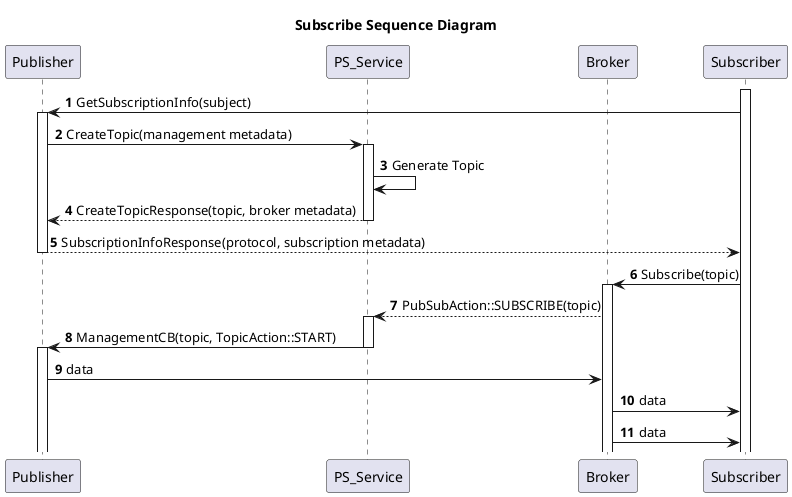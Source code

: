 @startuml subscribe sequence diagram
title Subscribe Sequence Diagram
autonumber
participant Publisher
participant PS_Service
participant Broker
activate Subscriber

Subscriber -> Publisher : GetSubscriptionInfo(subject)
activate Publisher
Publisher -> PS_Service : CreateTopic(management metadata)
activate PS_Service
PS_Service -> PS_Service : Generate Topic
PS_Service --> Publisher : CreateTopicResponse(topic, broker metadata)
deactivate PS_Service
Publisher --> Subscriber : SubscriptionInfoResponse(protocol, subscription metadata)
deactivate Publisher
Subscriber -> Broker : Subscribe(topic)
activate Broker
Broker --> PS_Service : PubSubAction::SUBSCRIBE(topic)
activate PS_Service
PS_Service -> Publisher : ManagementCB(topic, TopicAction::START)
deactivate PS_Service
activate Publisher
Publisher -> Broker : data
Broker -> Subscriber : data
Broker -> Subscriber : data

@enduml